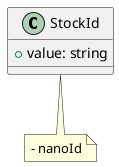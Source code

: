 @startuml StockId

class "StockId" as StockId {
    + value: string
}
note bottom of StockId
    - nanoId
end note

@enduml
